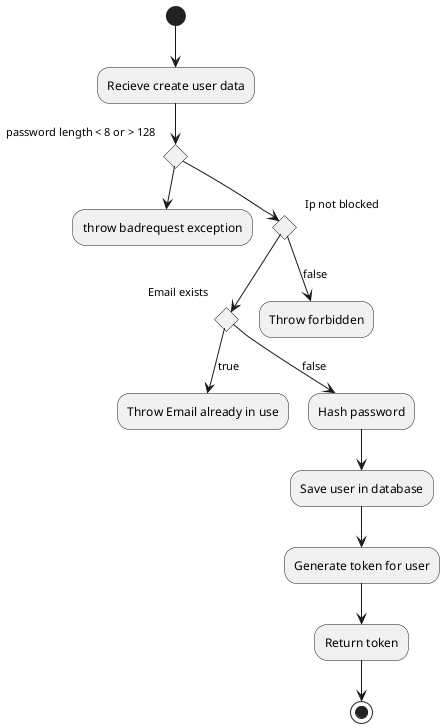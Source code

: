 @startuml Create User Flowchart

(*) --> "Recieve create user data"
if "password length < 8 or > 128" then
  -->throw badrequest exception
else
if "Ip not blocked " then
  if "Email exists" then
    -->[true] "Throw Email already in use"
  else 
    -->[false] "Hash password"
    --> "Save user in database"
    --> "Generate token for user"
    --> "Return token"
    --> (*)
  end if 
  else
  -->[false] "Throw forbidden"
end if
@enduml
